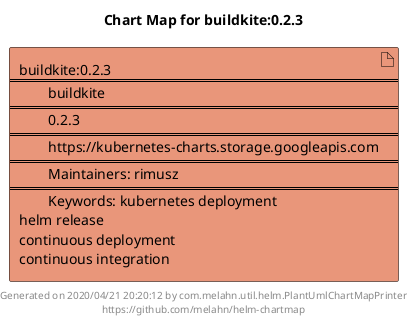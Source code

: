 @startuml
skinparam linetype ortho
skinparam backgroundColor white
skinparam usecaseBorderColor black
skinparam usecaseArrowColor LightSlateGray
skinparam artifactBorderColor black
skinparam artifactArrowColor LightSlateGray

title Chart Map for buildkite:0.2.3

'There is one referenced Helm Chart
artifact "buildkite:0.2.3\n====\n\tbuildkite\n====\n\t0.2.3\n====\n\thttps://kubernetes-charts.storage.googleapis.com\n====\n\tMaintainers: rimusz\n====\n\tKeywords: kubernetes deployment\nhelm release\ncontinuous deployment\ncontinuous integration" as buildkite_0_2_3 #DarkSalmon

'There are 0 referenced Docker Images

'Chart Dependencies

center footer Generated on 2020/04/21 20:20:12 by com.melahn.util.helm.PlantUmlChartMapPrinter\nhttps://github.com/melahn/helm-chartmap
@enduml

